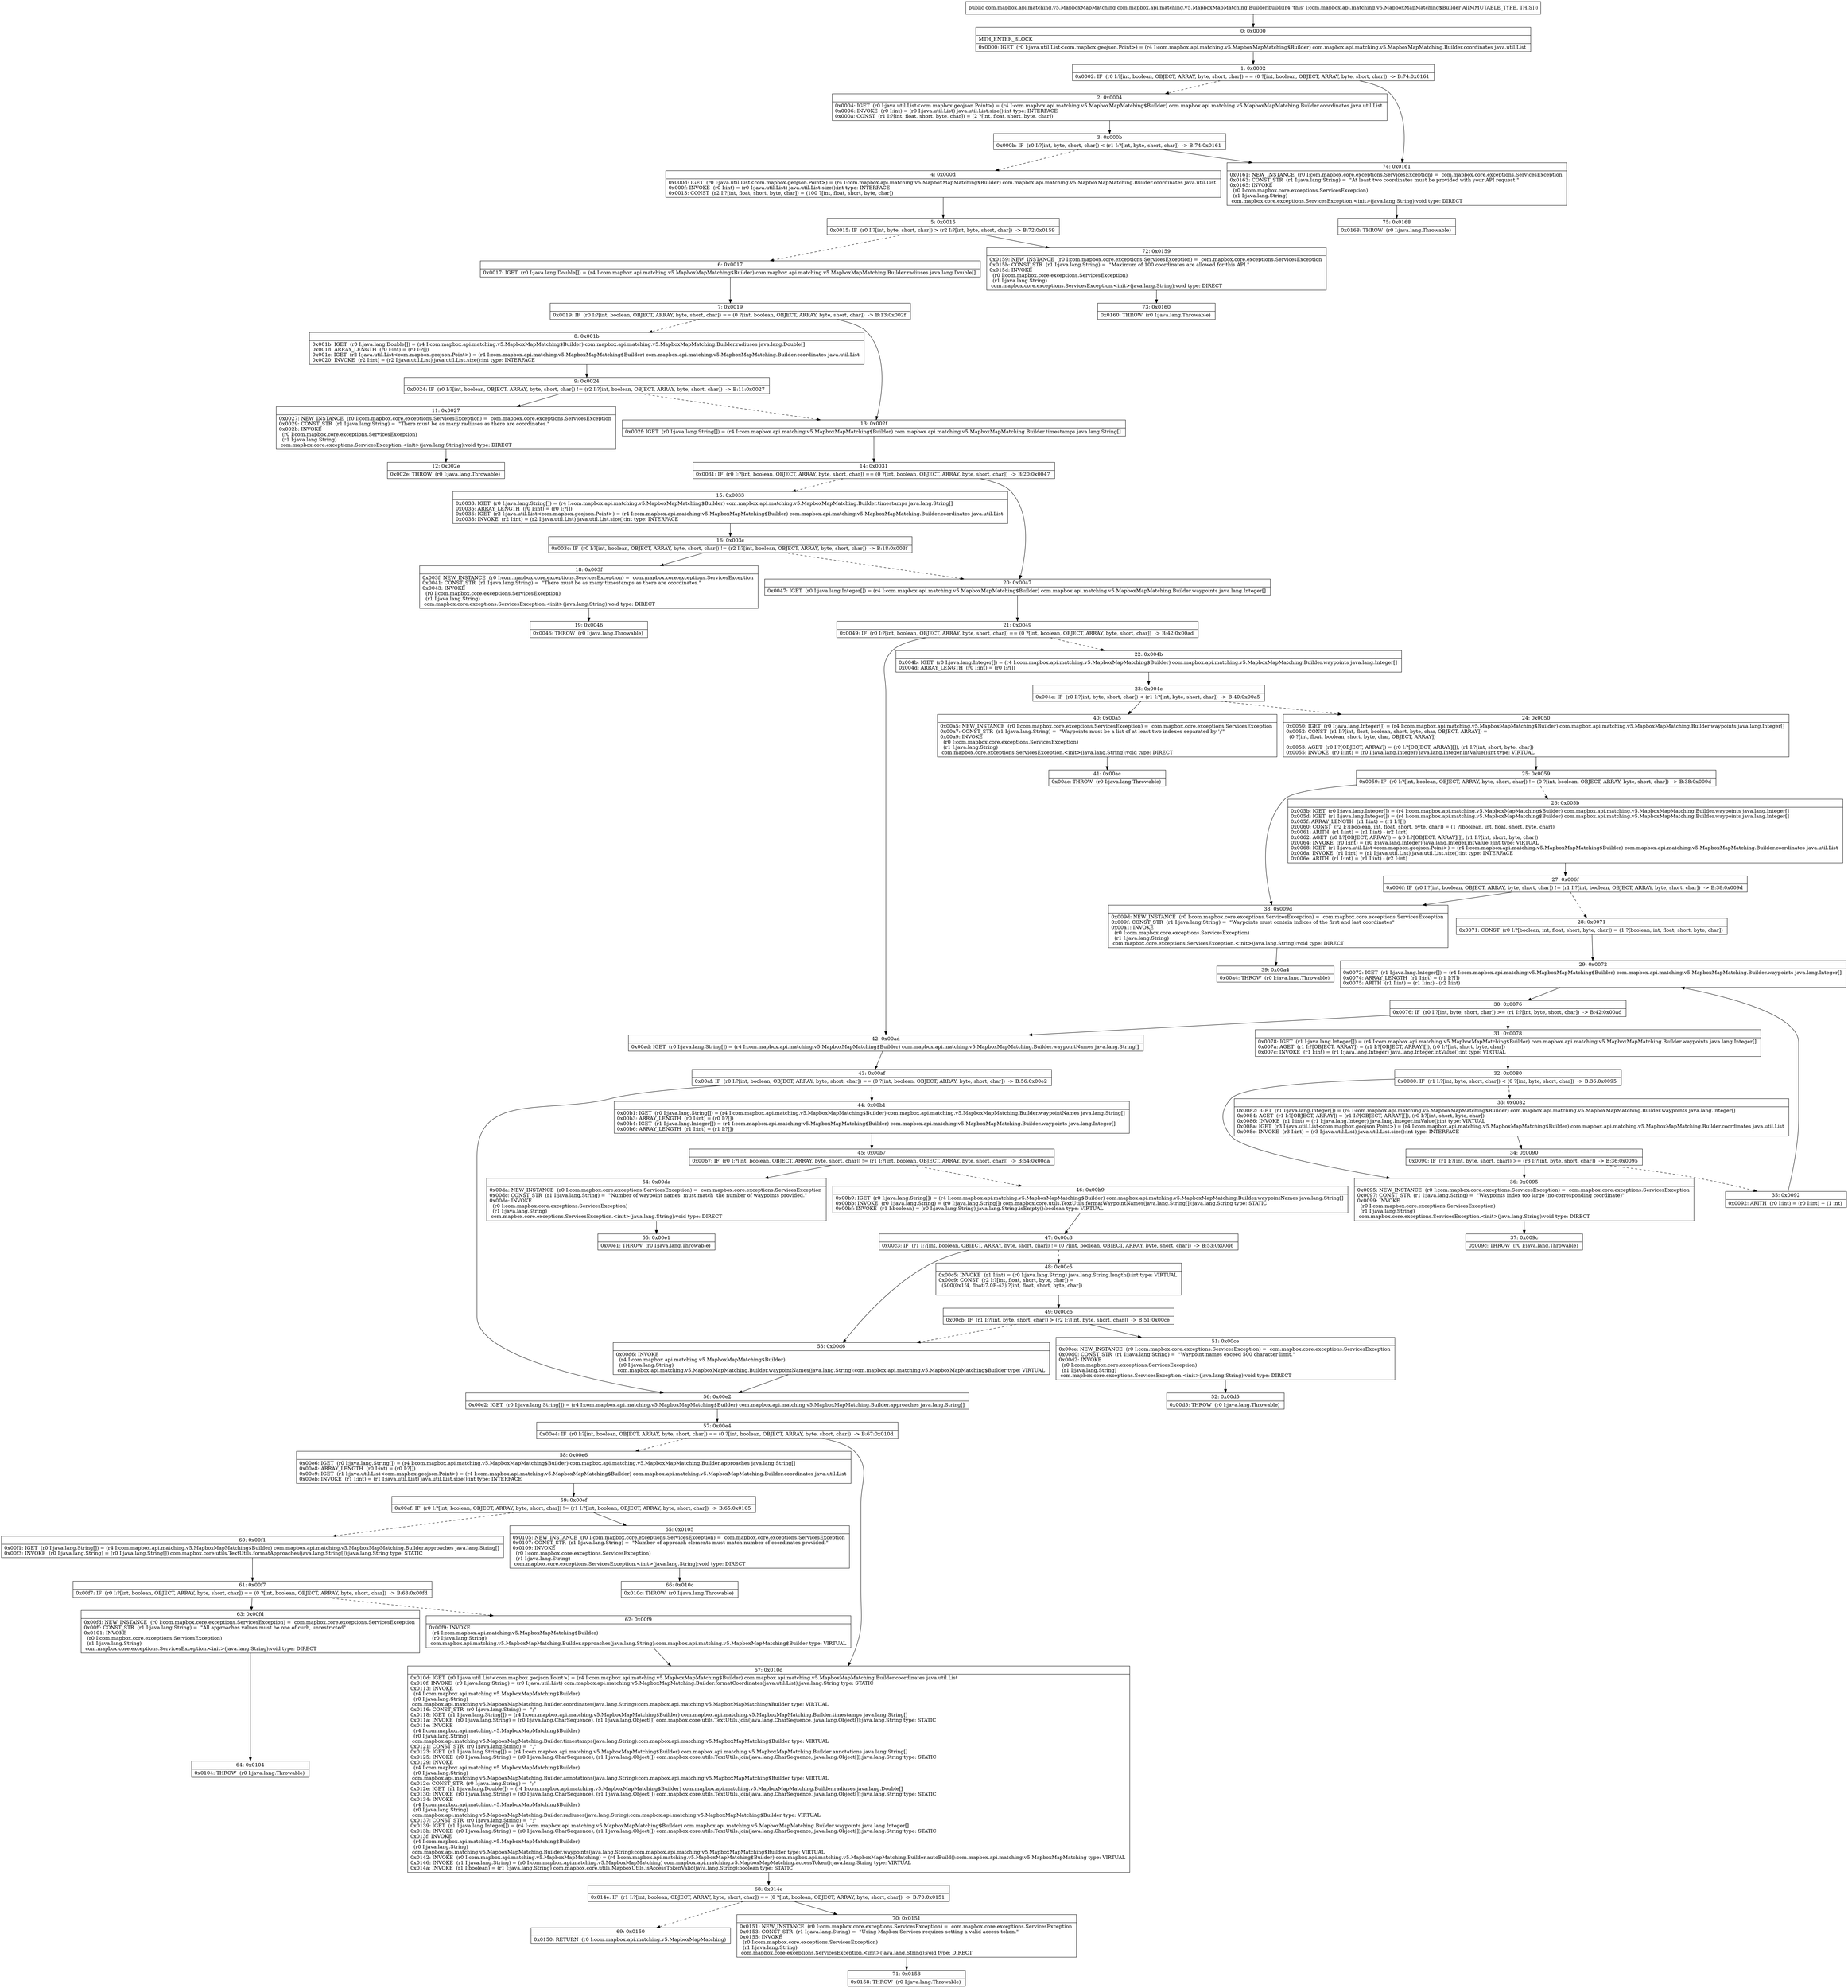 digraph "CFG forcom.mapbox.api.matching.v5.MapboxMapMatching.Builder.build()Lcom\/mapbox\/api\/matching\/v5\/MapboxMapMatching;" {
Node_0 [shape=record,label="{0\:\ 0x0000|MTH_ENTER_BLOCK\l|0x0000: IGET  (r0 I:java.util.List\<com.mapbox.geojson.Point\>) = (r4 I:com.mapbox.api.matching.v5.MapboxMapMatching$Builder) com.mapbox.api.matching.v5.MapboxMapMatching.Builder.coordinates java.util.List \l}"];
Node_1 [shape=record,label="{1\:\ 0x0002|0x0002: IF  (r0 I:?[int, boolean, OBJECT, ARRAY, byte, short, char]) == (0 ?[int, boolean, OBJECT, ARRAY, byte, short, char])  \-\> B:74:0x0161 \l}"];
Node_2 [shape=record,label="{2\:\ 0x0004|0x0004: IGET  (r0 I:java.util.List\<com.mapbox.geojson.Point\>) = (r4 I:com.mapbox.api.matching.v5.MapboxMapMatching$Builder) com.mapbox.api.matching.v5.MapboxMapMatching.Builder.coordinates java.util.List \l0x0006: INVOKE  (r0 I:int) = (r0 I:java.util.List) java.util.List.size():int type: INTERFACE \l0x000a: CONST  (r1 I:?[int, float, short, byte, char]) = (2 ?[int, float, short, byte, char]) \l}"];
Node_3 [shape=record,label="{3\:\ 0x000b|0x000b: IF  (r0 I:?[int, byte, short, char]) \< (r1 I:?[int, byte, short, char])  \-\> B:74:0x0161 \l}"];
Node_4 [shape=record,label="{4\:\ 0x000d|0x000d: IGET  (r0 I:java.util.List\<com.mapbox.geojson.Point\>) = (r4 I:com.mapbox.api.matching.v5.MapboxMapMatching$Builder) com.mapbox.api.matching.v5.MapboxMapMatching.Builder.coordinates java.util.List \l0x000f: INVOKE  (r0 I:int) = (r0 I:java.util.List) java.util.List.size():int type: INTERFACE \l0x0013: CONST  (r2 I:?[int, float, short, byte, char]) = (100 ?[int, float, short, byte, char]) \l}"];
Node_5 [shape=record,label="{5\:\ 0x0015|0x0015: IF  (r0 I:?[int, byte, short, char]) \> (r2 I:?[int, byte, short, char])  \-\> B:72:0x0159 \l}"];
Node_6 [shape=record,label="{6\:\ 0x0017|0x0017: IGET  (r0 I:java.lang.Double[]) = (r4 I:com.mapbox.api.matching.v5.MapboxMapMatching$Builder) com.mapbox.api.matching.v5.MapboxMapMatching.Builder.radiuses java.lang.Double[] \l}"];
Node_7 [shape=record,label="{7\:\ 0x0019|0x0019: IF  (r0 I:?[int, boolean, OBJECT, ARRAY, byte, short, char]) == (0 ?[int, boolean, OBJECT, ARRAY, byte, short, char])  \-\> B:13:0x002f \l}"];
Node_8 [shape=record,label="{8\:\ 0x001b|0x001b: IGET  (r0 I:java.lang.Double[]) = (r4 I:com.mapbox.api.matching.v5.MapboxMapMatching$Builder) com.mapbox.api.matching.v5.MapboxMapMatching.Builder.radiuses java.lang.Double[] \l0x001d: ARRAY_LENGTH  (r0 I:int) = (r0 I:?[]) \l0x001e: IGET  (r2 I:java.util.List\<com.mapbox.geojson.Point\>) = (r4 I:com.mapbox.api.matching.v5.MapboxMapMatching$Builder) com.mapbox.api.matching.v5.MapboxMapMatching.Builder.coordinates java.util.List \l0x0020: INVOKE  (r2 I:int) = (r2 I:java.util.List) java.util.List.size():int type: INTERFACE \l}"];
Node_9 [shape=record,label="{9\:\ 0x0024|0x0024: IF  (r0 I:?[int, boolean, OBJECT, ARRAY, byte, short, char]) != (r2 I:?[int, boolean, OBJECT, ARRAY, byte, short, char])  \-\> B:11:0x0027 \l}"];
Node_11 [shape=record,label="{11\:\ 0x0027|0x0027: NEW_INSTANCE  (r0 I:com.mapbox.core.exceptions.ServicesException) =  com.mapbox.core.exceptions.ServicesException \l0x0029: CONST_STR  (r1 I:java.lang.String) =  \"There must be as many radiuses as there are coordinates.\" \l0x002b: INVOKE  \l  (r0 I:com.mapbox.core.exceptions.ServicesException)\l  (r1 I:java.lang.String)\l com.mapbox.core.exceptions.ServicesException.\<init\>(java.lang.String):void type: DIRECT \l}"];
Node_12 [shape=record,label="{12\:\ 0x002e|0x002e: THROW  (r0 I:java.lang.Throwable) \l}"];
Node_13 [shape=record,label="{13\:\ 0x002f|0x002f: IGET  (r0 I:java.lang.String[]) = (r4 I:com.mapbox.api.matching.v5.MapboxMapMatching$Builder) com.mapbox.api.matching.v5.MapboxMapMatching.Builder.timestamps java.lang.String[] \l}"];
Node_14 [shape=record,label="{14\:\ 0x0031|0x0031: IF  (r0 I:?[int, boolean, OBJECT, ARRAY, byte, short, char]) == (0 ?[int, boolean, OBJECT, ARRAY, byte, short, char])  \-\> B:20:0x0047 \l}"];
Node_15 [shape=record,label="{15\:\ 0x0033|0x0033: IGET  (r0 I:java.lang.String[]) = (r4 I:com.mapbox.api.matching.v5.MapboxMapMatching$Builder) com.mapbox.api.matching.v5.MapboxMapMatching.Builder.timestamps java.lang.String[] \l0x0035: ARRAY_LENGTH  (r0 I:int) = (r0 I:?[]) \l0x0036: IGET  (r2 I:java.util.List\<com.mapbox.geojson.Point\>) = (r4 I:com.mapbox.api.matching.v5.MapboxMapMatching$Builder) com.mapbox.api.matching.v5.MapboxMapMatching.Builder.coordinates java.util.List \l0x0038: INVOKE  (r2 I:int) = (r2 I:java.util.List) java.util.List.size():int type: INTERFACE \l}"];
Node_16 [shape=record,label="{16\:\ 0x003c|0x003c: IF  (r0 I:?[int, boolean, OBJECT, ARRAY, byte, short, char]) != (r2 I:?[int, boolean, OBJECT, ARRAY, byte, short, char])  \-\> B:18:0x003f \l}"];
Node_18 [shape=record,label="{18\:\ 0x003f|0x003f: NEW_INSTANCE  (r0 I:com.mapbox.core.exceptions.ServicesException) =  com.mapbox.core.exceptions.ServicesException \l0x0041: CONST_STR  (r1 I:java.lang.String) =  \"There must be as many timestamps as there are coordinates.\" \l0x0043: INVOKE  \l  (r0 I:com.mapbox.core.exceptions.ServicesException)\l  (r1 I:java.lang.String)\l com.mapbox.core.exceptions.ServicesException.\<init\>(java.lang.String):void type: DIRECT \l}"];
Node_19 [shape=record,label="{19\:\ 0x0046|0x0046: THROW  (r0 I:java.lang.Throwable) \l}"];
Node_20 [shape=record,label="{20\:\ 0x0047|0x0047: IGET  (r0 I:java.lang.Integer[]) = (r4 I:com.mapbox.api.matching.v5.MapboxMapMatching$Builder) com.mapbox.api.matching.v5.MapboxMapMatching.Builder.waypoints java.lang.Integer[] \l}"];
Node_21 [shape=record,label="{21\:\ 0x0049|0x0049: IF  (r0 I:?[int, boolean, OBJECT, ARRAY, byte, short, char]) == (0 ?[int, boolean, OBJECT, ARRAY, byte, short, char])  \-\> B:42:0x00ad \l}"];
Node_22 [shape=record,label="{22\:\ 0x004b|0x004b: IGET  (r0 I:java.lang.Integer[]) = (r4 I:com.mapbox.api.matching.v5.MapboxMapMatching$Builder) com.mapbox.api.matching.v5.MapboxMapMatching.Builder.waypoints java.lang.Integer[] \l0x004d: ARRAY_LENGTH  (r0 I:int) = (r0 I:?[]) \l}"];
Node_23 [shape=record,label="{23\:\ 0x004e|0x004e: IF  (r0 I:?[int, byte, short, char]) \< (r1 I:?[int, byte, short, char])  \-\> B:40:0x00a5 \l}"];
Node_24 [shape=record,label="{24\:\ 0x0050|0x0050: IGET  (r0 I:java.lang.Integer[]) = (r4 I:com.mapbox.api.matching.v5.MapboxMapMatching$Builder) com.mapbox.api.matching.v5.MapboxMapMatching.Builder.waypoints java.lang.Integer[] \l0x0052: CONST  (r1 I:?[int, float, boolean, short, byte, char, OBJECT, ARRAY]) = \l  (0 ?[int, float, boolean, short, byte, char, OBJECT, ARRAY])\l \l0x0053: AGET  (r0 I:?[OBJECT, ARRAY]) = (r0 I:?[OBJECT, ARRAY][]), (r1 I:?[int, short, byte, char]) \l0x0055: INVOKE  (r0 I:int) = (r0 I:java.lang.Integer) java.lang.Integer.intValue():int type: VIRTUAL \l}"];
Node_25 [shape=record,label="{25\:\ 0x0059|0x0059: IF  (r0 I:?[int, boolean, OBJECT, ARRAY, byte, short, char]) != (0 ?[int, boolean, OBJECT, ARRAY, byte, short, char])  \-\> B:38:0x009d \l}"];
Node_26 [shape=record,label="{26\:\ 0x005b|0x005b: IGET  (r0 I:java.lang.Integer[]) = (r4 I:com.mapbox.api.matching.v5.MapboxMapMatching$Builder) com.mapbox.api.matching.v5.MapboxMapMatching.Builder.waypoints java.lang.Integer[] \l0x005d: IGET  (r1 I:java.lang.Integer[]) = (r4 I:com.mapbox.api.matching.v5.MapboxMapMatching$Builder) com.mapbox.api.matching.v5.MapboxMapMatching.Builder.waypoints java.lang.Integer[] \l0x005f: ARRAY_LENGTH  (r1 I:int) = (r1 I:?[]) \l0x0060: CONST  (r2 I:?[boolean, int, float, short, byte, char]) = (1 ?[boolean, int, float, short, byte, char]) \l0x0061: ARITH  (r1 I:int) = (r1 I:int) \- (r2 I:int) \l0x0062: AGET  (r0 I:?[OBJECT, ARRAY]) = (r0 I:?[OBJECT, ARRAY][]), (r1 I:?[int, short, byte, char]) \l0x0064: INVOKE  (r0 I:int) = (r0 I:java.lang.Integer) java.lang.Integer.intValue():int type: VIRTUAL \l0x0068: IGET  (r1 I:java.util.List\<com.mapbox.geojson.Point\>) = (r4 I:com.mapbox.api.matching.v5.MapboxMapMatching$Builder) com.mapbox.api.matching.v5.MapboxMapMatching.Builder.coordinates java.util.List \l0x006a: INVOKE  (r1 I:int) = (r1 I:java.util.List) java.util.List.size():int type: INTERFACE \l0x006e: ARITH  (r1 I:int) = (r1 I:int) \- (r2 I:int) \l}"];
Node_27 [shape=record,label="{27\:\ 0x006f|0x006f: IF  (r0 I:?[int, boolean, OBJECT, ARRAY, byte, short, char]) != (r1 I:?[int, boolean, OBJECT, ARRAY, byte, short, char])  \-\> B:38:0x009d \l}"];
Node_28 [shape=record,label="{28\:\ 0x0071|0x0071: CONST  (r0 I:?[boolean, int, float, short, byte, char]) = (1 ?[boolean, int, float, short, byte, char]) \l}"];
Node_29 [shape=record,label="{29\:\ 0x0072|0x0072: IGET  (r1 I:java.lang.Integer[]) = (r4 I:com.mapbox.api.matching.v5.MapboxMapMatching$Builder) com.mapbox.api.matching.v5.MapboxMapMatching.Builder.waypoints java.lang.Integer[] \l0x0074: ARRAY_LENGTH  (r1 I:int) = (r1 I:?[]) \l0x0075: ARITH  (r1 I:int) = (r1 I:int) \- (r2 I:int) \l}"];
Node_30 [shape=record,label="{30\:\ 0x0076|0x0076: IF  (r0 I:?[int, byte, short, char]) \>= (r1 I:?[int, byte, short, char])  \-\> B:42:0x00ad \l}"];
Node_31 [shape=record,label="{31\:\ 0x0078|0x0078: IGET  (r1 I:java.lang.Integer[]) = (r4 I:com.mapbox.api.matching.v5.MapboxMapMatching$Builder) com.mapbox.api.matching.v5.MapboxMapMatching.Builder.waypoints java.lang.Integer[] \l0x007a: AGET  (r1 I:?[OBJECT, ARRAY]) = (r1 I:?[OBJECT, ARRAY][]), (r0 I:?[int, short, byte, char]) \l0x007c: INVOKE  (r1 I:int) = (r1 I:java.lang.Integer) java.lang.Integer.intValue():int type: VIRTUAL \l}"];
Node_32 [shape=record,label="{32\:\ 0x0080|0x0080: IF  (r1 I:?[int, byte, short, char]) \< (0 ?[int, byte, short, char])  \-\> B:36:0x0095 \l}"];
Node_33 [shape=record,label="{33\:\ 0x0082|0x0082: IGET  (r1 I:java.lang.Integer[]) = (r4 I:com.mapbox.api.matching.v5.MapboxMapMatching$Builder) com.mapbox.api.matching.v5.MapboxMapMatching.Builder.waypoints java.lang.Integer[] \l0x0084: AGET  (r1 I:?[OBJECT, ARRAY]) = (r1 I:?[OBJECT, ARRAY][]), (r0 I:?[int, short, byte, char]) \l0x0086: INVOKE  (r1 I:int) = (r1 I:java.lang.Integer) java.lang.Integer.intValue():int type: VIRTUAL \l0x008a: IGET  (r3 I:java.util.List\<com.mapbox.geojson.Point\>) = (r4 I:com.mapbox.api.matching.v5.MapboxMapMatching$Builder) com.mapbox.api.matching.v5.MapboxMapMatching.Builder.coordinates java.util.List \l0x008c: INVOKE  (r3 I:int) = (r3 I:java.util.List) java.util.List.size():int type: INTERFACE \l}"];
Node_34 [shape=record,label="{34\:\ 0x0090|0x0090: IF  (r1 I:?[int, byte, short, char]) \>= (r3 I:?[int, byte, short, char])  \-\> B:36:0x0095 \l}"];
Node_35 [shape=record,label="{35\:\ 0x0092|0x0092: ARITH  (r0 I:int) = (r0 I:int) + (1 int) \l}"];
Node_36 [shape=record,label="{36\:\ 0x0095|0x0095: NEW_INSTANCE  (r0 I:com.mapbox.core.exceptions.ServicesException) =  com.mapbox.core.exceptions.ServicesException \l0x0097: CONST_STR  (r1 I:java.lang.String) =  \"Waypoints index too large (no corresponding coordinate)\" \l0x0099: INVOKE  \l  (r0 I:com.mapbox.core.exceptions.ServicesException)\l  (r1 I:java.lang.String)\l com.mapbox.core.exceptions.ServicesException.\<init\>(java.lang.String):void type: DIRECT \l}"];
Node_37 [shape=record,label="{37\:\ 0x009c|0x009c: THROW  (r0 I:java.lang.Throwable) \l}"];
Node_38 [shape=record,label="{38\:\ 0x009d|0x009d: NEW_INSTANCE  (r0 I:com.mapbox.core.exceptions.ServicesException) =  com.mapbox.core.exceptions.ServicesException \l0x009f: CONST_STR  (r1 I:java.lang.String) =  \"Waypoints must contain indices of the first and last coordinates\" \l0x00a1: INVOKE  \l  (r0 I:com.mapbox.core.exceptions.ServicesException)\l  (r1 I:java.lang.String)\l com.mapbox.core.exceptions.ServicesException.\<init\>(java.lang.String):void type: DIRECT \l}"];
Node_39 [shape=record,label="{39\:\ 0x00a4|0x00a4: THROW  (r0 I:java.lang.Throwable) \l}"];
Node_40 [shape=record,label="{40\:\ 0x00a5|0x00a5: NEW_INSTANCE  (r0 I:com.mapbox.core.exceptions.ServicesException) =  com.mapbox.core.exceptions.ServicesException \l0x00a7: CONST_STR  (r1 I:java.lang.String) =  \"Waypoints must be a list of at least two indexes separated by ';'\" \l0x00a9: INVOKE  \l  (r0 I:com.mapbox.core.exceptions.ServicesException)\l  (r1 I:java.lang.String)\l com.mapbox.core.exceptions.ServicesException.\<init\>(java.lang.String):void type: DIRECT \l}"];
Node_41 [shape=record,label="{41\:\ 0x00ac|0x00ac: THROW  (r0 I:java.lang.Throwable) \l}"];
Node_42 [shape=record,label="{42\:\ 0x00ad|0x00ad: IGET  (r0 I:java.lang.String[]) = (r4 I:com.mapbox.api.matching.v5.MapboxMapMatching$Builder) com.mapbox.api.matching.v5.MapboxMapMatching.Builder.waypointNames java.lang.String[] \l}"];
Node_43 [shape=record,label="{43\:\ 0x00af|0x00af: IF  (r0 I:?[int, boolean, OBJECT, ARRAY, byte, short, char]) == (0 ?[int, boolean, OBJECT, ARRAY, byte, short, char])  \-\> B:56:0x00e2 \l}"];
Node_44 [shape=record,label="{44\:\ 0x00b1|0x00b1: IGET  (r0 I:java.lang.String[]) = (r4 I:com.mapbox.api.matching.v5.MapboxMapMatching$Builder) com.mapbox.api.matching.v5.MapboxMapMatching.Builder.waypointNames java.lang.String[] \l0x00b3: ARRAY_LENGTH  (r0 I:int) = (r0 I:?[]) \l0x00b4: IGET  (r1 I:java.lang.Integer[]) = (r4 I:com.mapbox.api.matching.v5.MapboxMapMatching$Builder) com.mapbox.api.matching.v5.MapboxMapMatching.Builder.waypoints java.lang.Integer[] \l0x00b6: ARRAY_LENGTH  (r1 I:int) = (r1 I:?[]) \l}"];
Node_45 [shape=record,label="{45\:\ 0x00b7|0x00b7: IF  (r0 I:?[int, boolean, OBJECT, ARRAY, byte, short, char]) != (r1 I:?[int, boolean, OBJECT, ARRAY, byte, short, char])  \-\> B:54:0x00da \l}"];
Node_46 [shape=record,label="{46\:\ 0x00b9|0x00b9: IGET  (r0 I:java.lang.String[]) = (r4 I:com.mapbox.api.matching.v5.MapboxMapMatching$Builder) com.mapbox.api.matching.v5.MapboxMapMatching.Builder.waypointNames java.lang.String[] \l0x00bb: INVOKE  (r0 I:java.lang.String) = (r0 I:java.lang.String[]) com.mapbox.core.utils.TextUtils.formatWaypointNames(java.lang.String[]):java.lang.String type: STATIC \l0x00bf: INVOKE  (r1 I:boolean) = (r0 I:java.lang.String) java.lang.String.isEmpty():boolean type: VIRTUAL \l}"];
Node_47 [shape=record,label="{47\:\ 0x00c3|0x00c3: IF  (r1 I:?[int, boolean, OBJECT, ARRAY, byte, short, char]) != (0 ?[int, boolean, OBJECT, ARRAY, byte, short, char])  \-\> B:53:0x00d6 \l}"];
Node_48 [shape=record,label="{48\:\ 0x00c5|0x00c5: INVOKE  (r1 I:int) = (r0 I:java.lang.String) java.lang.String.length():int type: VIRTUAL \l0x00c9: CONST  (r2 I:?[int, float, short, byte, char]) = \l  (500(0x1f4, float:7.0E\-43) ?[int, float, short, byte, char])\l \l}"];
Node_49 [shape=record,label="{49\:\ 0x00cb|0x00cb: IF  (r1 I:?[int, byte, short, char]) \> (r2 I:?[int, byte, short, char])  \-\> B:51:0x00ce \l}"];
Node_51 [shape=record,label="{51\:\ 0x00ce|0x00ce: NEW_INSTANCE  (r0 I:com.mapbox.core.exceptions.ServicesException) =  com.mapbox.core.exceptions.ServicesException \l0x00d0: CONST_STR  (r1 I:java.lang.String) =  \"Waypoint names exceed 500 character limit.\" \l0x00d2: INVOKE  \l  (r0 I:com.mapbox.core.exceptions.ServicesException)\l  (r1 I:java.lang.String)\l com.mapbox.core.exceptions.ServicesException.\<init\>(java.lang.String):void type: DIRECT \l}"];
Node_52 [shape=record,label="{52\:\ 0x00d5|0x00d5: THROW  (r0 I:java.lang.Throwable) \l}"];
Node_53 [shape=record,label="{53\:\ 0x00d6|0x00d6: INVOKE  \l  (r4 I:com.mapbox.api.matching.v5.MapboxMapMatching$Builder)\l  (r0 I:java.lang.String)\l com.mapbox.api.matching.v5.MapboxMapMatching.Builder.waypointNames(java.lang.String):com.mapbox.api.matching.v5.MapboxMapMatching$Builder type: VIRTUAL \l}"];
Node_54 [shape=record,label="{54\:\ 0x00da|0x00da: NEW_INSTANCE  (r0 I:com.mapbox.core.exceptions.ServicesException) =  com.mapbox.core.exceptions.ServicesException \l0x00dc: CONST_STR  (r1 I:java.lang.String) =  \"Number of waypoint names  must match  the number of waypoints provided.\" \l0x00de: INVOKE  \l  (r0 I:com.mapbox.core.exceptions.ServicesException)\l  (r1 I:java.lang.String)\l com.mapbox.core.exceptions.ServicesException.\<init\>(java.lang.String):void type: DIRECT \l}"];
Node_55 [shape=record,label="{55\:\ 0x00e1|0x00e1: THROW  (r0 I:java.lang.Throwable) \l}"];
Node_56 [shape=record,label="{56\:\ 0x00e2|0x00e2: IGET  (r0 I:java.lang.String[]) = (r4 I:com.mapbox.api.matching.v5.MapboxMapMatching$Builder) com.mapbox.api.matching.v5.MapboxMapMatching.Builder.approaches java.lang.String[] \l}"];
Node_57 [shape=record,label="{57\:\ 0x00e4|0x00e4: IF  (r0 I:?[int, boolean, OBJECT, ARRAY, byte, short, char]) == (0 ?[int, boolean, OBJECT, ARRAY, byte, short, char])  \-\> B:67:0x010d \l}"];
Node_58 [shape=record,label="{58\:\ 0x00e6|0x00e6: IGET  (r0 I:java.lang.String[]) = (r4 I:com.mapbox.api.matching.v5.MapboxMapMatching$Builder) com.mapbox.api.matching.v5.MapboxMapMatching.Builder.approaches java.lang.String[] \l0x00e8: ARRAY_LENGTH  (r0 I:int) = (r0 I:?[]) \l0x00e9: IGET  (r1 I:java.util.List\<com.mapbox.geojson.Point\>) = (r4 I:com.mapbox.api.matching.v5.MapboxMapMatching$Builder) com.mapbox.api.matching.v5.MapboxMapMatching.Builder.coordinates java.util.List \l0x00eb: INVOKE  (r1 I:int) = (r1 I:java.util.List) java.util.List.size():int type: INTERFACE \l}"];
Node_59 [shape=record,label="{59\:\ 0x00ef|0x00ef: IF  (r0 I:?[int, boolean, OBJECT, ARRAY, byte, short, char]) != (r1 I:?[int, boolean, OBJECT, ARRAY, byte, short, char])  \-\> B:65:0x0105 \l}"];
Node_60 [shape=record,label="{60\:\ 0x00f1|0x00f1: IGET  (r0 I:java.lang.String[]) = (r4 I:com.mapbox.api.matching.v5.MapboxMapMatching$Builder) com.mapbox.api.matching.v5.MapboxMapMatching.Builder.approaches java.lang.String[] \l0x00f3: INVOKE  (r0 I:java.lang.String) = (r0 I:java.lang.String[]) com.mapbox.core.utils.TextUtils.formatApproaches(java.lang.String[]):java.lang.String type: STATIC \l}"];
Node_61 [shape=record,label="{61\:\ 0x00f7|0x00f7: IF  (r0 I:?[int, boolean, OBJECT, ARRAY, byte, short, char]) == (0 ?[int, boolean, OBJECT, ARRAY, byte, short, char])  \-\> B:63:0x00fd \l}"];
Node_62 [shape=record,label="{62\:\ 0x00f9|0x00f9: INVOKE  \l  (r4 I:com.mapbox.api.matching.v5.MapboxMapMatching$Builder)\l  (r0 I:java.lang.String)\l com.mapbox.api.matching.v5.MapboxMapMatching.Builder.approaches(java.lang.String):com.mapbox.api.matching.v5.MapboxMapMatching$Builder type: VIRTUAL \l}"];
Node_63 [shape=record,label="{63\:\ 0x00fd|0x00fd: NEW_INSTANCE  (r0 I:com.mapbox.core.exceptions.ServicesException) =  com.mapbox.core.exceptions.ServicesException \l0x00ff: CONST_STR  (r1 I:java.lang.String) =  \"All approaches values must be one of curb, unrestricted\" \l0x0101: INVOKE  \l  (r0 I:com.mapbox.core.exceptions.ServicesException)\l  (r1 I:java.lang.String)\l com.mapbox.core.exceptions.ServicesException.\<init\>(java.lang.String):void type: DIRECT \l}"];
Node_64 [shape=record,label="{64\:\ 0x0104|0x0104: THROW  (r0 I:java.lang.Throwable) \l}"];
Node_65 [shape=record,label="{65\:\ 0x0105|0x0105: NEW_INSTANCE  (r0 I:com.mapbox.core.exceptions.ServicesException) =  com.mapbox.core.exceptions.ServicesException \l0x0107: CONST_STR  (r1 I:java.lang.String) =  \"Number of approach elements must match number of coordinates provided.\" \l0x0109: INVOKE  \l  (r0 I:com.mapbox.core.exceptions.ServicesException)\l  (r1 I:java.lang.String)\l com.mapbox.core.exceptions.ServicesException.\<init\>(java.lang.String):void type: DIRECT \l}"];
Node_66 [shape=record,label="{66\:\ 0x010c|0x010c: THROW  (r0 I:java.lang.Throwable) \l}"];
Node_67 [shape=record,label="{67\:\ 0x010d|0x010d: IGET  (r0 I:java.util.List\<com.mapbox.geojson.Point\>) = (r4 I:com.mapbox.api.matching.v5.MapboxMapMatching$Builder) com.mapbox.api.matching.v5.MapboxMapMatching.Builder.coordinates java.util.List \l0x010f: INVOKE  (r0 I:java.lang.String) = (r0 I:java.util.List) com.mapbox.api.matching.v5.MapboxMapMatching.Builder.formatCoordinates(java.util.List):java.lang.String type: STATIC \l0x0113: INVOKE  \l  (r4 I:com.mapbox.api.matching.v5.MapboxMapMatching$Builder)\l  (r0 I:java.lang.String)\l com.mapbox.api.matching.v5.MapboxMapMatching.Builder.coordinates(java.lang.String):com.mapbox.api.matching.v5.MapboxMapMatching$Builder type: VIRTUAL \l0x0116: CONST_STR  (r0 I:java.lang.String) =  \";\" \l0x0118: IGET  (r1 I:java.lang.String[]) = (r4 I:com.mapbox.api.matching.v5.MapboxMapMatching$Builder) com.mapbox.api.matching.v5.MapboxMapMatching.Builder.timestamps java.lang.String[] \l0x011a: INVOKE  (r0 I:java.lang.String) = (r0 I:java.lang.CharSequence), (r1 I:java.lang.Object[]) com.mapbox.core.utils.TextUtils.join(java.lang.CharSequence, java.lang.Object[]):java.lang.String type: STATIC \l0x011e: INVOKE  \l  (r4 I:com.mapbox.api.matching.v5.MapboxMapMatching$Builder)\l  (r0 I:java.lang.String)\l com.mapbox.api.matching.v5.MapboxMapMatching.Builder.timestamps(java.lang.String):com.mapbox.api.matching.v5.MapboxMapMatching$Builder type: VIRTUAL \l0x0121: CONST_STR  (r0 I:java.lang.String) =  \",\" \l0x0123: IGET  (r1 I:java.lang.String[]) = (r4 I:com.mapbox.api.matching.v5.MapboxMapMatching$Builder) com.mapbox.api.matching.v5.MapboxMapMatching.Builder.annotations java.lang.String[] \l0x0125: INVOKE  (r0 I:java.lang.String) = (r0 I:java.lang.CharSequence), (r1 I:java.lang.Object[]) com.mapbox.core.utils.TextUtils.join(java.lang.CharSequence, java.lang.Object[]):java.lang.String type: STATIC \l0x0129: INVOKE  \l  (r4 I:com.mapbox.api.matching.v5.MapboxMapMatching$Builder)\l  (r0 I:java.lang.String)\l com.mapbox.api.matching.v5.MapboxMapMatching.Builder.annotations(java.lang.String):com.mapbox.api.matching.v5.MapboxMapMatching$Builder type: VIRTUAL \l0x012c: CONST_STR  (r0 I:java.lang.String) =  \";\" \l0x012e: IGET  (r1 I:java.lang.Double[]) = (r4 I:com.mapbox.api.matching.v5.MapboxMapMatching$Builder) com.mapbox.api.matching.v5.MapboxMapMatching.Builder.radiuses java.lang.Double[] \l0x0130: INVOKE  (r0 I:java.lang.String) = (r0 I:java.lang.CharSequence), (r1 I:java.lang.Object[]) com.mapbox.core.utils.TextUtils.join(java.lang.CharSequence, java.lang.Object[]):java.lang.String type: STATIC \l0x0134: INVOKE  \l  (r4 I:com.mapbox.api.matching.v5.MapboxMapMatching$Builder)\l  (r0 I:java.lang.String)\l com.mapbox.api.matching.v5.MapboxMapMatching.Builder.radiuses(java.lang.String):com.mapbox.api.matching.v5.MapboxMapMatching$Builder type: VIRTUAL \l0x0137: CONST_STR  (r0 I:java.lang.String) =  \";\" \l0x0139: IGET  (r1 I:java.lang.Integer[]) = (r4 I:com.mapbox.api.matching.v5.MapboxMapMatching$Builder) com.mapbox.api.matching.v5.MapboxMapMatching.Builder.waypoints java.lang.Integer[] \l0x013b: INVOKE  (r0 I:java.lang.String) = (r0 I:java.lang.CharSequence), (r1 I:java.lang.Object[]) com.mapbox.core.utils.TextUtils.join(java.lang.CharSequence, java.lang.Object[]):java.lang.String type: STATIC \l0x013f: INVOKE  \l  (r4 I:com.mapbox.api.matching.v5.MapboxMapMatching$Builder)\l  (r0 I:java.lang.String)\l com.mapbox.api.matching.v5.MapboxMapMatching.Builder.waypoints(java.lang.String):com.mapbox.api.matching.v5.MapboxMapMatching$Builder type: VIRTUAL \l0x0142: INVOKE  (r0 I:com.mapbox.api.matching.v5.MapboxMapMatching) = (r4 I:com.mapbox.api.matching.v5.MapboxMapMatching$Builder) com.mapbox.api.matching.v5.MapboxMapMatching.Builder.autoBuild():com.mapbox.api.matching.v5.MapboxMapMatching type: VIRTUAL \l0x0146: INVOKE  (r1 I:java.lang.String) = (r0 I:com.mapbox.api.matching.v5.MapboxMapMatching) com.mapbox.api.matching.v5.MapboxMapMatching.accessToken():java.lang.String type: VIRTUAL \l0x014a: INVOKE  (r1 I:boolean) = (r1 I:java.lang.String) com.mapbox.core.utils.MapboxUtils.isAccessTokenValid(java.lang.String):boolean type: STATIC \l}"];
Node_68 [shape=record,label="{68\:\ 0x014e|0x014e: IF  (r1 I:?[int, boolean, OBJECT, ARRAY, byte, short, char]) == (0 ?[int, boolean, OBJECT, ARRAY, byte, short, char])  \-\> B:70:0x0151 \l}"];
Node_69 [shape=record,label="{69\:\ 0x0150|0x0150: RETURN  (r0 I:com.mapbox.api.matching.v5.MapboxMapMatching) \l}"];
Node_70 [shape=record,label="{70\:\ 0x0151|0x0151: NEW_INSTANCE  (r0 I:com.mapbox.core.exceptions.ServicesException) =  com.mapbox.core.exceptions.ServicesException \l0x0153: CONST_STR  (r1 I:java.lang.String) =  \"Using Mapbox Services requires setting a valid access token.\" \l0x0155: INVOKE  \l  (r0 I:com.mapbox.core.exceptions.ServicesException)\l  (r1 I:java.lang.String)\l com.mapbox.core.exceptions.ServicesException.\<init\>(java.lang.String):void type: DIRECT \l}"];
Node_71 [shape=record,label="{71\:\ 0x0158|0x0158: THROW  (r0 I:java.lang.Throwable) \l}"];
Node_72 [shape=record,label="{72\:\ 0x0159|0x0159: NEW_INSTANCE  (r0 I:com.mapbox.core.exceptions.ServicesException) =  com.mapbox.core.exceptions.ServicesException \l0x015b: CONST_STR  (r1 I:java.lang.String) =  \"Maximum of 100 coordinates are allowed for this API.\" \l0x015d: INVOKE  \l  (r0 I:com.mapbox.core.exceptions.ServicesException)\l  (r1 I:java.lang.String)\l com.mapbox.core.exceptions.ServicesException.\<init\>(java.lang.String):void type: DIRECT \l}"];
Node_73 [shape=record,label="{73\:\ 0x0160|0x0160: THROW  (r0 I:java.lang.Throwable) \l}"];
Node_74 [shape=record,label="{74\:\ 0x0161|0x0161: NEW_INSTANCE  (r0 I:com.mapbox.core.exceptions.ServicesException) =  com.mapbox.core.exceptions.ServicesException \l0x0163: CONST_STR  (r1 I:java.lang.String) =  \"At least two coordinates must be provided with your API request.\" \l0x0165: INVOKE  \l  (r0 I:com.mapbox.core.exceptions.ServicesException)\l  (r1 I:java.lang.String)\l com.mapbox.core.exceptions.ServicesException.\<init\>(java.lang.String):void type: DIRECT \l}"];
Node_75 [shape=record,label="{75\:\ 0x0168|0x0168: THROW  (r0 I:java.lang.Throwable) \l}"];
MethodNode[shape=record,label="{public com.mapbox.api.matching.v5.MapboxMapMatching com.mapbox.api.matching.v5.MapboxMapMatching.Builder.build((r4 'this' I:com.mapbox.api.matching.v5.MapboxMapMatching$Builder A[IMMUTABLE_TYPE, THIS])) }"];
MethodNode -> Node_0;
Node_0 -> Node_1;
Node_1 -> Node_2[style=dashed];
Node_1 -> Node_74;
Node_2 -> Node_3;
Node_3 -> Node_4[style=dashed];
Node_3 -> Node_74;
Node_4 -> Node_5;
Node_5 -> Node_6[style=dashed];
Node_5 -> Node_72;
Node_6 -> Node_7;
Node_7 -> Node_8[style=dashed];
Node_7 -> Node_13;
Node_8 -> Node_9;
Node_9 -> Node_11;
Node_9 -> Node_13[style=dashed];
Node_11 -> Node_12;
Node_13 -> Node_14;
Node_14 -> Node_15[style=dashed];
Node_14 -> Node_20;
Node_15 -> Node_16;
Node_16 -> Node_18;
Node_16 -> Node_20[style=dashed];
Node_18 -> Node_19;
Node_20 -> Node_21;
Node_21 -> Node_22[style=dashed];
Node_21 -> Node_42;
Node_22 -> Node_23;
Node_23 -> Node_24[style=dashed];
Node_23 -> Node_40;
Node_24 -> Node_25;
Node_25 -> Node_26[style=dashed];
Node_25 -> Node_38;
Node_26 -> Node_27;
Node_27 -> Node_28[style=dashed];
Node_27 -> Node_38;
Node_28 -> Node_29;
Node_29 -> Node_30;
Node_30 -> Node_31[style=dashed];
Node_30 -> Node_42;
Node_31 -> Node_32;
Node_32 -> Node_33[style=dashed];
Node_32 -> Node_36;
Node_33 -> Node_34;
Node_34 -> Node_35[style=dashed];
Node_34 -> Node_36;
Node_35 -> Node_29;
Node_36 -> Node_37;
Node_38 -> Node_39;
Node_40 -> Node_41;
Node_42 -> Node_43;
Node_43 -> Node_44[style=dashed];
Node_43 -> Node_56;
Node_44 -> Node_45;
Node_45 -> Node_46[style=dashed];
Node_45 -> Node_54;
Node_46 -> Node_47;
Node_47 -> Node_48[style=dashed];
Node_47 -> Node_53;
Node_48 -> Node_49;
Node_49 -> Node_51;
Node_49 -> Node_53[style=dashed];
Node_51 -> Node_52;
Node_53 -> Node_56;
Node_54 -> Node_55;
Node_56 -> Node_57;
Node_57 -> Node_58[style=dashed];
Node_57 -> Node_67;
Node_58 -> Node_59;
Node_59 -> Node_60[style=dashed];
Node_59 -> Node_65;
Node_60 -> Node_61;
Node_61 -> Node_62[style=dashed];
Node_61 -> Node_63;
Node_62 -> Node_67;
Node_63 -> Node_64;
Node_65 -> Node_66;
Node_67 -> Node_68;
Node_68 -> Node_69[style=dashed];
Node_68 -> Node_70;
Node_70 -> Node_71;
Node_72 -> Node_73;
Node_74 -> Node_75;
}


